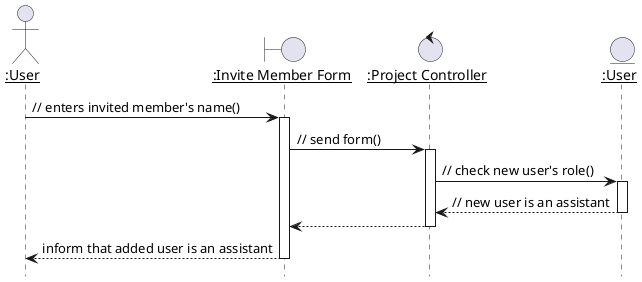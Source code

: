 @startuml
hide footbox
autoactivate on
skinparam sequenceParticipant underline
actor ":User" as usr
boundary ":Invite Member Form" as form
control ":Project Controller" as ctl
entity ":User" as db_usr

usr -> form : // enters invited member's name()
form -> ctl : // send form()
ctl -> db_usr : // check new user's role()
ctl <-- db_usr : // new user is an assistant
form <-- ctl
usr <-- form : inform that added user is an assistant
@enduml